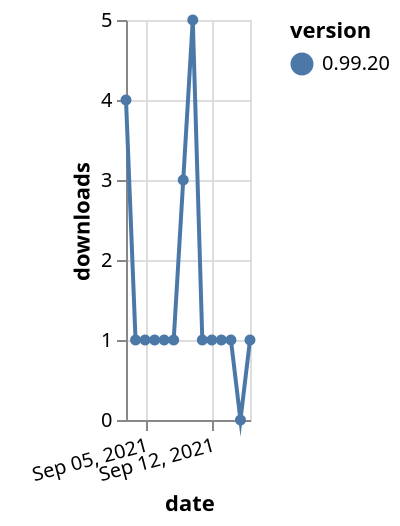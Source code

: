 {"$schema": "https://vega.github.io/schema/vega-lite/v5.json", "description": "A simple bar chart with embedded data.", "data": {"values": [{"date": "2021-09-03", "total": 587, "delta": 4, "version": "0.99.20"}, {"date": "2021-09-04", "total": 588, "delta": 1, "version": "0.99.20"}, {"date": "2021-09-05", "total": 589, "delta": 1, "version": "0.99.20"}, {"date": "2021-09-06", "total": 590, "delta": 1, "version": "0.99.20"}, {"date": "2021-09-07", "total": 591, "delta": 1, "version": "0.99.20"}, {"date": "2021-09-08", "total": 592, "delta": 1, "version": "0.99.20"}, {"date": "2021-09-09", "total": 595, "delta": 3, "version": "0.99.20"}, {"date": "2021-09-10", "total": 600, "delta": 5, "version": "0.99.20"}, {"date": "2021-09-11", "total": 601, "delta": 1, "version": "0.99.20"}, {"date": "2021-09-12", "total": 602, "delta": 1, "version": "0.99.20"}, {"date": "2021-09-13", "total": 603, "delta": 1, "version": "0.99.20"}, {"date": "2021-09-14", "total": 604, "delta": 1, "version": "0.99.20"}, {"date": "2021-09-15", "total": 604, "delta": 0, "version": "0.99.20"}, {"date": "2021-09-16", "total": 605, "delta": 1, "version": "0.99.20"}]}, "width": "container", "mark": {"type": "line", "point": {"filled": true}}, "encoding": {"x": {"field": "date", "type": "temporal", "timeUnit": "yearmonthdate", "title": "date", "axis": {"labelAngle": -15}}, "y": {"field": "delta", "type": "quantitative", "title": "downloads"}, "color": {"field": "version", "type": "nominal"}, "tooltip": {"field": "delta"}}}